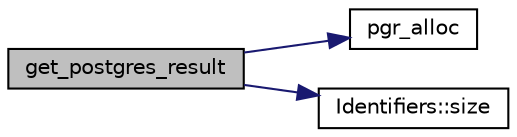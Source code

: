 digraph "get_postgres_result"
{
  edge [fontname="Helvetica",fontsize="10",labelfontname="Helvetica",labelfontsize="10"];
  node [fontname="Helvetica",fontsize="10",shape=record];
  rankdir="LR";
  Node1 [label="get_postgres_result",height=0.2,width=0.4,color="black", fillcolor="grey75", style="filled" fontcolor="black"];
  Node1 -> Node2 [color="midnightblue",fontsize="10",style="solid",fontname="Helvetica"];
  Node2 [label="pgr_alloc",height=0.2,width=0.4,color="black", fillcolor="white", style="filled",URL="$pgr__alloc_8hpp.html#ac9d34b4a4d403ed9f24050b973087a9c",tooltip="allocates memory "];
  Node1 -> Node3 [color="midnightblue",fontsize="10",style="solid",fontname="Helvetica"];
  Node3 [label="Identifiers::size",height=0.2,width=0.4,color="black", fillcolor="white", style="filled",URL="$classIdentifiers.html#a17cdab4d4ac56ffbea0c6bf1a19b0f47"];
}
